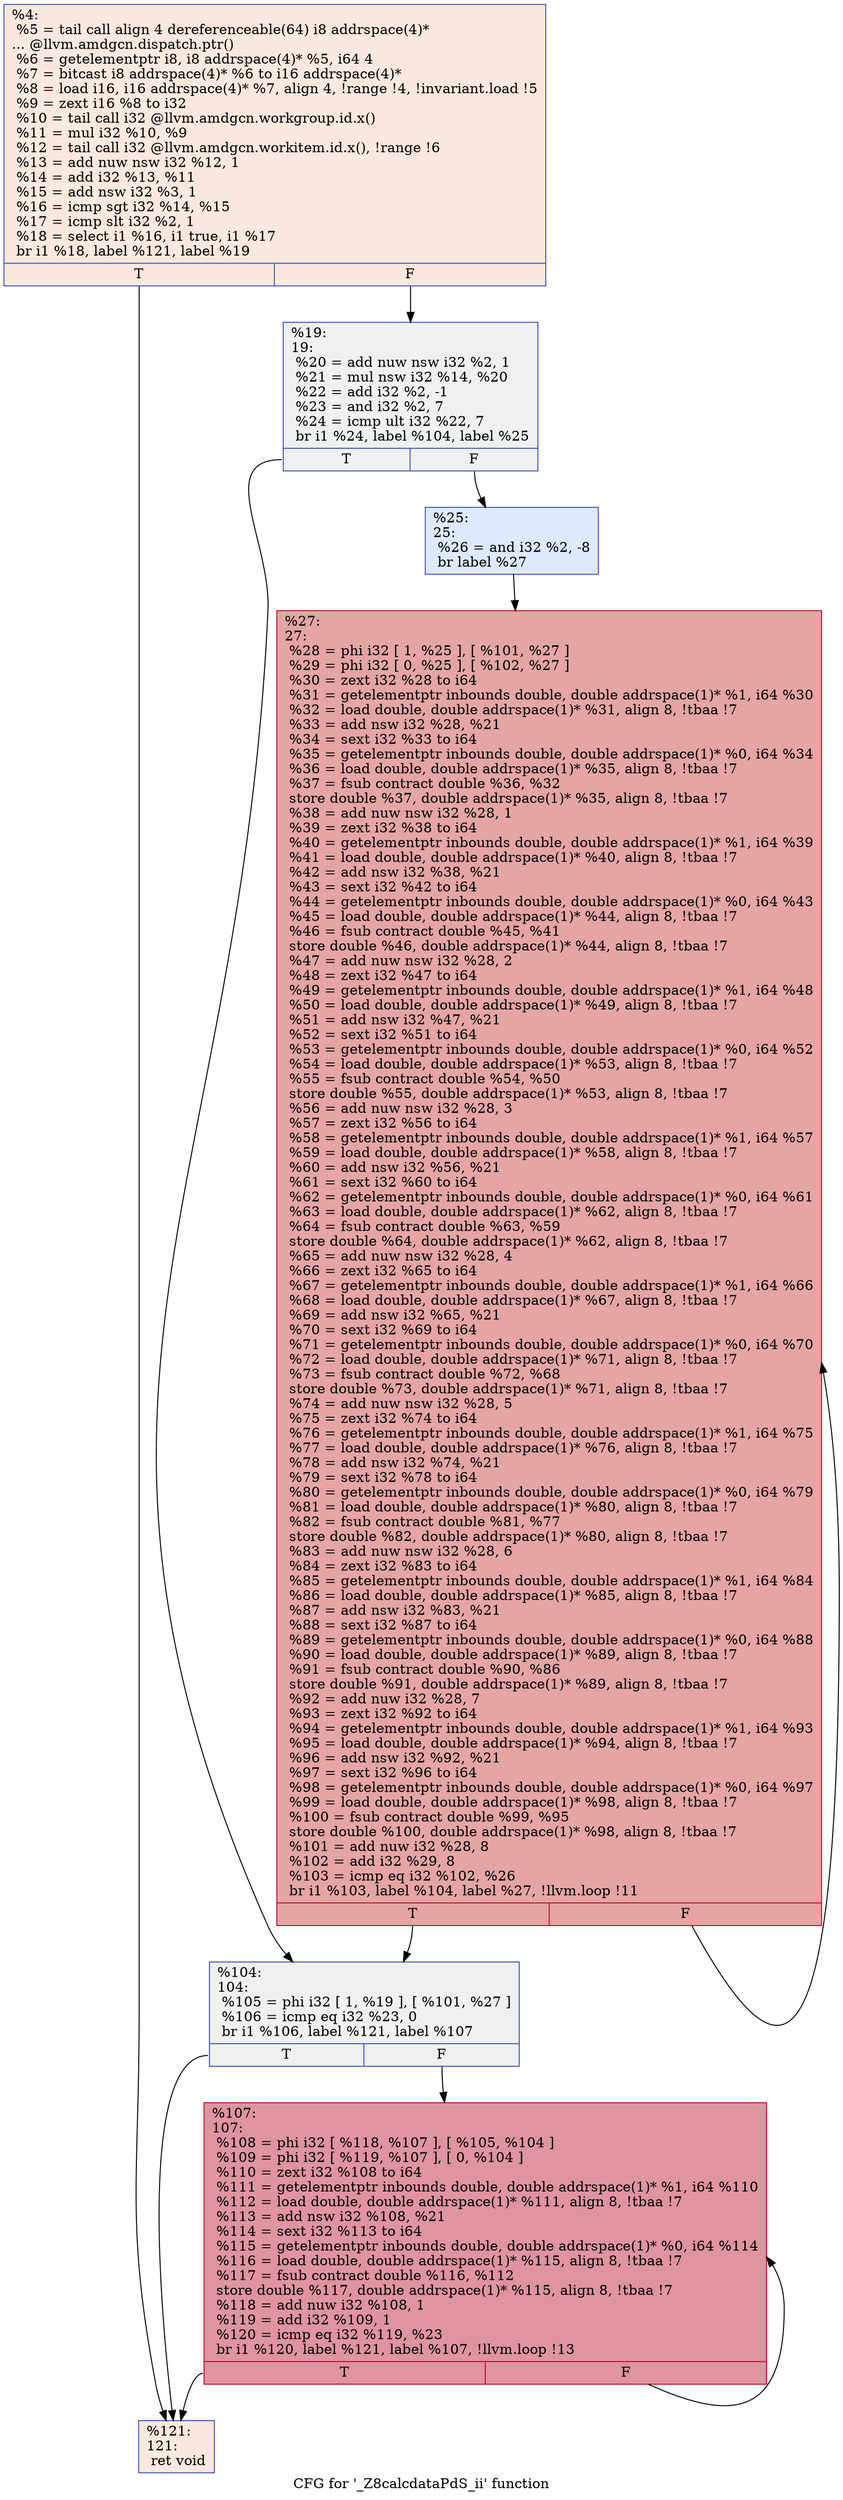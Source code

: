 digraph "CFG for '_Z8calcdataPdS_ii' function" {
	label="CFG for '_Z8calcdataPdS_ii' function";

	Node0x4c0e4f0 [shape=record,color="#3d50c3ff", style=filled, fillcolor="#f2cab570",label="{%4:\l  %5 = tail call align 4 dereferenceable(64) i8 addrspace(4)*\l... @llvm.amdgcn.dispatch.ptr()\l  %6 = getelementptr i8, i8 addrspace(4)* %5, i64 4\l  %7 = bitcast i8 addrspace(4)* %6 to i16 addrspace(4)*\l  %8 = load i16, i16 addrspace(4)* %7, align 4, !range !4, !invariant.load !5\l  %9 = zext i16 %8 to i32\l  %10 = tail call i32 @llvm.amdgcn.workgroup.id.x()\l  %11 = mul i32 %10, %9\l  %12 = tail call i32 @llvm.amdgcn.workitem.id.x(), !range !6\l  %13 = add nuw nsw i32 %12, 1\l  %14 = add i32 %13, %11\l  %15 = add nsw i32 %3, 1\l  %16 = icmp sgt i32 %14, %15\l  %17 = icmp slt i32 %2, 1\l  %18 = select i1 %16, i1 true, i1 %17\l  br i1 %18, label %121, label %19\l|{<s0>T|<s1>F}}"];
	Node0x4c0e4f0:s0 -> Node0x4c10700;
	Node0x4c0e4f0:s1 -> Node0x4c10790;
	Node0x4c10790 [shape=record,color="#3d50c3ff", style=filled, fillcolor="#d9dce170",label="{%19:\l19:                                               \l  %20 = add nuw nsw i32 %2, 1\l  %21 = mul nsw i32 %14, %20\l  %22 = add i32 %2, -1\l  %23 = and i32 %2, 7\l  %24 = icmp ult i32 %22, 7\l  br i1 %24, label %104, label %25\l|{<s0>T|<s1>F}}"];
	Node0x4c10790:s0 -> Node0x4c10c00;
	Node0x4c10790:s1 -> Node0x4c10c50;
	Node0x4c10c50 [shape=record,color="#3d50c3ff", style=filled, fillcolor="#b5cdfa70",label="{%25:\l25:                                               \l  %26 = and i32 %2, -8\l  br label %27\l}"];
	Node0x4c10c50 -> Node0x4c10e50;
	Node0x4c10e50 [shape=record,color="#b70d28ff", style=filled, fillcolor="#c5333470",label="{%27:\l27:                                               \l  %28 = phi i32 [ 1, %25 ], [ %101, %27 ]\l  %29 = phi i32 [ 0, %25 ], [ %102, %27 ]\l  %30 = zext i32 %28 to i64\l  %31 = getelementptr inbounds double, double addrspace(1)* %1, i64 %30\l  %32 = load double, double addrspace(1)* %31, align 8, !tbaa !7\l  %33 = add nsw i32 %28, %21\l  %34 = sext i32 %33 to i64\l  %35 = getelementptr inbounds double, double addrspace(1)* %0, i64 %34\l  %36 = load double, double addrspace(1)* %35, align 8, !tbaa !7\l  %37 = fsub contract double %36, %32\l  store double %37, double addrspace(1)* %35, align 8, !tbaa !7\l  %38 = add nuw nsw i32 %28, 1\l  %39 = zext i32 %38 to i64\l  %40 = getelementptr inbounds double, double addrspace(1)* %1, i64 %39\l  %41 = load double, double addrspace(1)* %40, align 8, !tbaa !7\l  %42 = add nsw i32 %38, %21\l  %43 = sext i32 %42 to i64\l  %44 = getelementptr inbounds double, double addrspace(1)* %0, i64 %43\l  %45 = load double, double addrspace(1)* %44, align 8, !tbaa !7\l  %46 = fsub contract double %45, %41\l  store double %46, double addrspace(1)* %44, align 8, !tbaa !7\l  %47 = add nuw nsw i32 %28, 2\l  %48 = zext i32 %47 to i64\l  %49 = getelementptr inbounds double, double addrspace(1)* %1, i64 %48\l  %50 = load double, double addrspace(1)* %49, align 8, !tbaa !7\l  %51 = add nsw i32 %47, %21\l  %52 = sext i32 %51 to i64\l  %53 = getelementptr inbounds double, double addrspace(1)* %0, i64 %52\l  %54 = load double, double addrspace(1)* %53, align 8, !tbaa !7\l  %55 = fsub contract double %54, %50\l  store double %55, double addrspace(1)* %53, align 8, !tbaa !7\l  %56 = add nuw nsw i32 %28, 3\l  %57 = zext i32 %56 to i64\l  %58 = getelementptr inbounds double, double addrspace(1)* %1, i64 %57\l  %59 = load double, double addrspace(1)* %58, align 8, !tbaa !7\l  %60 = add nsw i32 %56, %21\l  %61 = sext i32 %60 to i64\l  %62 = getelementptr inbounds double, double addrspace(1)* %0, i64 %61\l  %63 = load double, double addrspace(1)* %62, align 8, !tbaa !7\l  %64 = fsub contract double %63, %59\l  store double %64, double addrspace(1)* %62, align 8, !tbaa !7\l  %65 = add nuw nsw i32 %28, 4\l  %66 = zext i32 %65 to i64\l  %67 = getelementptr inbounds double, double addrspace(1)* %1, i64 %66\l  %68 = load double, double addrspace(1)* %67, align 8, !tbaa !7\l  %69 = add nsw i32 %65, %21\l  %70 = sext i32 %69 to i64\l  %71 = getelementptr inbounds double, double addrspace(1)* %0, i64 %70\l  %72 = load double, double addrspace(1)* %71, align 8, !tbaa !7\l  %73 = fsub contract double %72, %68\l  store double %73, double addrspace(1)* %71, align 8, !tbaa !7\l  %74 = add nuw nsw i32 %28, 5\l  %75 = zext i32 %74 to i64\l  %76 = getelementptr inbounds double, double addrspace(1)* %1, i64 %75\l  %77 = load double, double addrspace(1)* %76, align 8, !tbaa !7\l  %78 = add nsw i32 %74, %21\l  %79 = sext i32 %78 to i64\l  %80 = getelementptr inbounds double, double addrspace(1)* %0, i64 %79\l  %81 = load double, double addrspace(1)* %80, align 8, !tbaa !7\l  %82 = fsub contract double %81, %77\l  store double %82, double addrspace(1)* %80, align 8, !tbaa !7\l  %83 = add nuw nsw i32 %28, 6\l  %84 = zext i32 %83 to i64\l  %85 = getelementptr inbounds double, double addrspace(1)* %1, i64 %84\l  %86 = load double, double addrspace(1)* %85, align 8, !tbaa !7\l  %87 = add nsw i32 %83, %21\l  %88 = sext i32 %87 to i64\l  %89 = getelementptr inbounds double, double addrspace(1)* %0, i64 %88\l  %90 = load double, double addrspace(1)* %89, align 8, !tbaa !7\l  %91 = fsub contract double %90, %86\l  store double %91, double addrspace(1)* %89, align 8, !tbaa !7\l  %92 = add nuw i32 %28, 7\l  %93 = zext i32 %92 to i64\l  %94 = getelementptr inbounds double, double addrspace(1)* %1, i64 %93\l  %95 = load double, double addrspace(1)* %94, align 8, !tbaa !7\l  %96 = add nsw i32 %92, %21\l  %97 = sext i32 %96 to i64\l  %98 = getelementptr inbounds double, double addrspace(1)* %0, i64 %97\l  %99 = load double, double addrspace(1)* %98, align 8, !tbaa !7\l  %100 = fsub contract double %99, %95\l  store double %100, double addrspace(1)* %98, align 8, !tbaa !7\l  %101 = add nuw i32 %28, 8\l  %102 = add i32 %29, 8\l  %103 = icmp eq i32 %102, %26\l  br i1 %103, label %104, label %27, !llvm.loop !11\l|{<s0>T|<s1>F}}"];
	Node0x4c10e50:s0 -> Node0x4c10c00;
	Node0x4c10e50:s1 -> Node0x4c10e50;
	Node0x4c10c00 [shape=record,color="#3d50c3ff", style=filled, fillcolor="#d9dce170",label="{%104:\l104:                                              \l  %105 = phi i32 [ 1, %19 ], [ %101, %27 ]\l  %106 = icmp eq i32 %23, 0\l  br i1 %106, label %121, label %107\l|{<s0>T|<s1>F}}"];
	Node0x4c10c00:s0 -> Node0x4c10700;
	Node0x4c10c00:s1 -> Node0x4c14aa0;
	Node0x4c14aa0 [shape=record,color="#b70d28ff", style=filled, fillcolor="#b70d2870",label="{%107:\l107:                                              \l  %108 = phi i32 [ %118, %107 ], [ %105, %104 ]\l  %109 = phi i32 [ %119, %107 ], [ 0, %104 ]\l  %110 = zext i32 %108 to i64\l  %111 = getelementptr inbounds double, double addrspace(1)* %1, i64 %110\l  %112 = load double, double addrspace(1)* %111, align 8, !tbaa !7\l  %113 = add nsw i32 %108, %21\l  %114 = sext i32 %113 to i64\l  %115 = getelementptr inbounds double, double addrspace(1)* %0, i64 %114\l  %116 = load double, double addrspace(1)* %115, align 8, !tbaa !7\l  %117 = fsub contract double %116, %112\l  store double %117, double addrspace(1)* %115, align 8, !tbaa !7\l  %118 = add nuw i32 %108, 1\l  %119 = add i32 %109, 1\l  %120 = icmp eq i32 %119, %23\l  br i1 %120, label %121, label %107, !llvm.loop !13\l|{<s0>T|<s1>F}}"];
	Node0x4c14aa0:s0 -> Node0x4c10700;
	Node0x4c14aa0:s1 -> Node0x4c14aa0;
	Node0x4c10700 [shape=record,color="#3d50c3ff", style=filled, fillcolor="#f2cab570",label="{%121:\l121:                                              \l  ret void\l}"];
}
